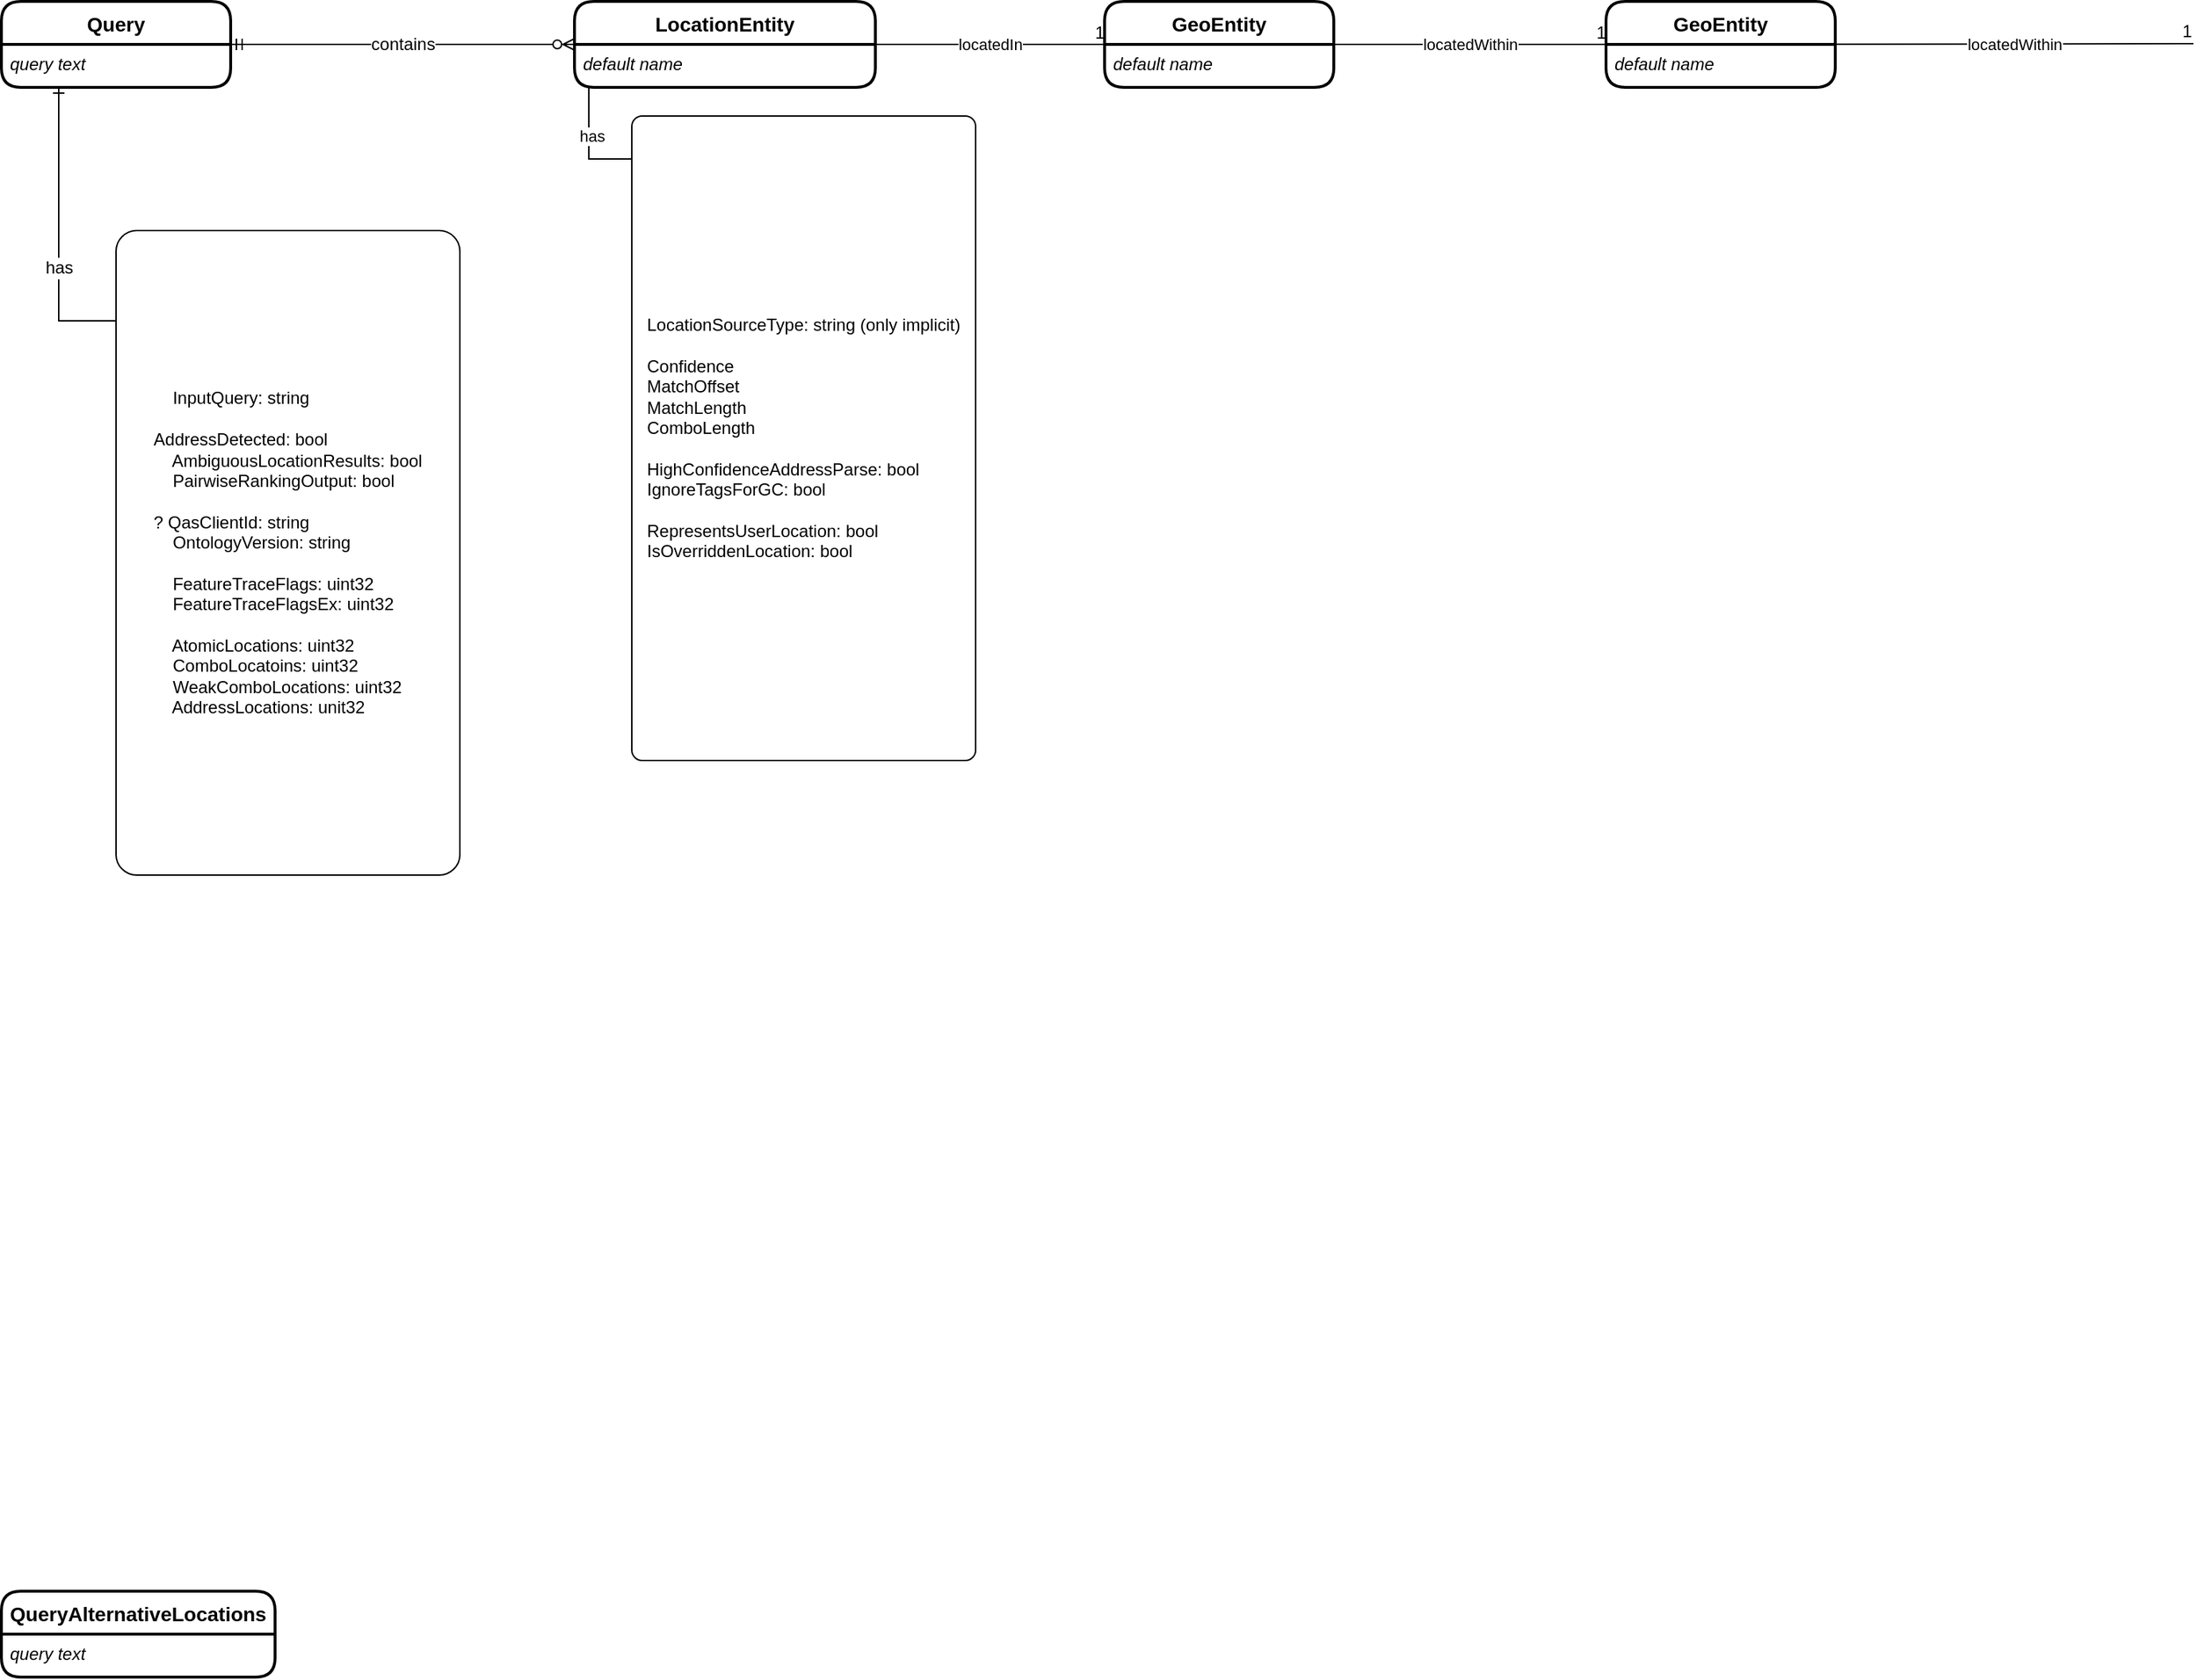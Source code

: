 <mxfile version="16.5.5" type="github">
  <diagram id="R2lEEEUBdFMjLlhIrx00" name="Page-1">
    <mxGraphModel dx="1422" dy="794" grid="1" gridSize="10" guides="1" tooltips="1" connect="1" arrows="1" fold="1" page="1" pageScale="1" pageWidth="850" pageHeight="1100" math="0" shadow="0" extFonts="Permanent Marker^https://fonts.googleapis.com/css?family=Permanent+Marker">
      <root>
        <mxCell id="0" />
        <mxCell id="1" parent="0" />
        <mxCell id="Tg9toBIDy_47bG0WhnQ1-31" value="Query" style="swimlane;childLayout=stackLayout;horizontal=1;startSize=30;horizontalStack=0;rounded=1;fontSize=14;fontStyle=1;strokeWidth=2;resizeParent=0;resizeLast=1;shadow=0;dashed=0;align=center;" vertex="1" parent="1">
          <mxGeometry x="40" y="40" width="160" height="60" as="geometry" />
        </mxCell>
        <mxCell id="Tg9toBIDy_47bG0WhnQ1-32" value="query text" style="align=left;strokeColor=none;fillColor=none;spacingLeft=4;fontSize=12;verticalAlign=top;resizable=0;rotatable=0;part=1;fontStyle=2" vertex="1" parent="Tg9toBIDy_47bG0WhnQ1-31">
          <mxGeometry y="30" width="160" height="30" as="geometry" />
        </mxCell>
        <mxCell id="Tg9toBIDy_47bG0WhnQ1-35" value="QueryAlternativeLocations" style="swimlane;childLayout=stackLayout;horizontal=1;startSize=30;horizontalStack=0;rounded=1;fontSize=14;fontStyle=1;strokeWidth=2;resizeParent=0;resizeLast=1;shadow=0;dashed=0;align=center;" vertex="1" parent="1">
          <mxGeometry x="40" y="1150" width="191" height="60" as="geometry" />
        </mxCell>
        <mxCell id="Tg9toBIDy_47bG0WhnQ1-36" value="query text" style="align=left;strokeColor=none;fillColor=none;spacingLeft=4;fontSize=12;verticalAlign=top;resizable=0;rotatable=0;part=1;fontStyle=2" vertex="1" parent="Tg9toBIDy_47bG0WhnQ1-35">
          <mxGeometry y="30" width="191" height="30" as="geometry" />
        </mxCell>
        <mxCell id="Tg9toBIDy_47bG0WhnQ1-38" value="&lt;div style=&quot;text-align: left&quot;&gt;&lt;span&gt;&amp;nbsp; &amp;nbsp; InputQuery: string&lt;/span&gt;&lt;/div&gt;&lt;div style=&quot;text-align: left&quot;&gt;&lt;span&gt;&lt;br&gt;&lt;/span&gt;&lt;/div&gt;&lt;div style=&quot;text-align: left&quot;&gt;&lt;span&gt;AddressDetected: bool&lt;/span&gt;&lt;/div&gt;&lt;div style=&quot;text-align: left&quot;&gt;&lt;span&gt;&amp;nbsp; &amp;nbsp; AmbiguousLocationResults: bool&lt;/span&gt;&lt;/div&gt;&lt;div style=&quot;text-align: left&quot;&gt;&lt;span&gt;&amp;nbsp; &amp;nbsp; PairwiseRankingOutput: bool&lt;/span&gt;&lt;/div&gt;&lt;div style=&quot;text-align: left&quot;&gt;&lt;span&gt;&lt;br&gt;&lt;/span&gt;&lt;/div&gt;&lt;div style=&quot;text-align: left&quot;&gt;&lt;span&gt;? QasClientId: string&lt;/span&gt;&lt;/div&gt;&lt;div style=&quot;text-align: left&quot;&gt;&lt;span&gt;&amp;nbsp; &amp;nbsp; OntologyVersion: string&lt;br&gt;&lt;/span&gt;&lt;/div&gt;&lt;div style=&quot;text-align: left&quot;&gt;&lt;span&gt;&lt;br&gt;&lt;/span&gt;&lt;/div&gt;&lt;div style=&quot;text-align: left&quot;&gt;&lt;span&gt;&amp;nbsp; &amp;nbsp; FeatureTraceFlags: uint32&lt;/span&gt;&lt;/div&gt;&lt;div style=&quot;text-align: left&quot;&gt;&lt;span&gt;&amp;nbsp; &amp;nbsp; FeatureTraceFlagsEx: uint32&lt;/span&gt;&lt;/div&gt;&lt;div style=&quot;text-align: left&quot;&gt;&lt;span&gt;&lt;br&gt;&lt;/span&gt;&lt;/div&gt;&lt;div style=&quot;text-align: left&quot;&gt;&lt;span&gt;&amp;nbsp; &amp;nbsp; AtomicLocations: uint32&lt;/span&gt;&lt;/div&gt;&lt;div style=&quot;text-align: left&quot;&gt;&lt;span&gt;&amp;nbsp; &amp;nbsp; ComboLocatoins: uint32&lt;/span&gt;&lt;/div&gt;&lt;div style=&quot;text-align: left&quot;&gt;&lt;span&gt;&amp;nbsp; &amp;nbsp; WeakComboLocations: uint32&lt;/span&gt;&lt;/div&gt;&lt;div style=&quot;text-align: left&quot;&gt;&lt;span&gt;&amp;nbsp; &amp;nbsp; AddressLocations: unit32&lt;/span&gt;&lt;/div&gt;" style="rounded=1;arcSize=6;whiteSpace=wrap;html=1;align=center;" vertex="1" parent="1">
          <mxGeometry x="120" y="200" width="240" height="450" as="geometry" />
        </mxCell>
        <mxCell id="Tg9toBIDy_47bG0WhnQ1-42" value="has" style="edgeStyle=orthogonalEdgeStyle;fontSize=12;html=1;endArrow=ERone;endFill=1;rounded=0;entryX=0.25;entryY=1;entryDx=0;entryDy=0;exitX=0;exitY=0.25;exitDx=0;exitDy=0;" edge="1" parent="1" source="Tg9toBIDy_47bG0WhnQ1-38" target="Tg9toBIDy_47bG0WhnQ1-32">
          <mxGeometry width="100" height="100" relative="1" as="geometry">
            <mxPoint x="100" y="580" as="sourcePoint" />
            <mxPoint x="70" y="140" as="targetPoint" />
            <Array as="points">
              <mxPoint x="80" y="263" />
            </Array>
          </mxGeometry>
        </mxCell>
        <mxCell id="Tg9toBIDy_47bG0WhnQ1-46" value="contains" style="edgeStyle=entityRelationEdgeStyle;fontSize=12;html=1;endArrow=ERzeroToMany;startArrow=ERmandOne;rounded=0;" edge="1" parent="1" source="Tg9toBIDy_47bG0WhnQ1-31" target="Tg9toBIDy_47bG0WhnQ1-66">
          <mxGeometry width="100" height="100" relative="1" as="geometry">
            <mxPoint x="350" y="470" as="sourcePoint" />
            <mxPoint x="440" y="70" as="targetPoint" />
          </mxGeometry>
        </mxCell>
        <mxCell id="Tg9toBIDy_47bG0WhnQ1-48" value="&lt;div style=&quot;text-align: left&quot;&gt;LocationSourceType: string (only implicit)&lt;/div&gt;&lt;div style=&quot;text-align: left&quot;&gt;&lt;br&gt;&lt;/div&gt;&lt;div style=&quot;text-align: left&quot;&gt;&lt;div&gt;Confidence&lt;/div&gt;&lt;div&gt;MatchOffset&lt;/div&gt;&lt;div&gt;MatchLength&lt;/div&gt;&lt;div&gt;ComboLength&lt;/div&gt;&lt;div&gt;&lt;br&gt;&lt;/div&gt;&lt;div&gt;&lt;div&gt;HighConfidenceAddressParse: bool&lt;br&gt;&lt;/div&gt;&lt;div&gt;IgnoreTagsForGC: bool&lt;/div&gt;&lt;/div&gt;&lt;div&gt;&lt;br&gt;&lt;/div&gt;&lt;div&gt;&lt;div&gt;RepresentsUserLocation: bool&lt;/div&gt;&lt;div&gt;IsOverriddenLocation: bool&lt;/div&gt;&lt;/div&gt;&lt;/div&gt;" style="rounded=1;arcSize=3;whiteSpace=wrap;html=1;align=center;" vertex="1" parent="1">
          <mxGeometry x="480" y="120" width="240" height="450" as="geometry" />
        </mxCell>
        <mxCell id="Tg9toBIDy_47bG0WhnQ1-53" value="locatedIn" style="endArrow=none;html=1;rounded=0;" edge="1" parent="1" source="Tg9toBIDy_47bG0WhnQ1-66" target="Tg9toBIDy_47bG0WhnQ1-62">
          <mxGeometry relative="1" as="geometry">
            <mxPoint x="680" y="70" as="sourcePoint" />
            <mxPoint x="850" y="90" as="targetPoint" />
          </mxGeometry>
        </mxCell>
        <mxCell id="Tg9toBIDy_47bG0WhnQ1-54" value="1" style="resizable=0;html=1;align=right;verticalAlign=bottom;" connectable="0" vertex="1" parent="Tg9toBIDy_47bG0WhnQ1-53">
          <mxGeometry x="1" relative="1" as="geometry" />
        </mxCell>
        <mxCell id="Tg9toBIDy_47bG0WhnQ1-56" value="locatedWithin" style="endArrow=none;html=1;rounded=0;" edge="1" parent="1" source="Tg9toBIDy_47bG0WhnQ1-62" target="Tg9toBIDy_47bG0WhnQ1-64">
          <mxGeometry relative="1" as="geometry">
            <mxPoint x="690" y="80" as="sourcePoint" />
            <mxPoint x="820" y="80" as="targetPoint" />
          </mxGeometry>
        </mxCell>
        <mxCell id="Tg9toBIDy_47bG0WhnQ1-57" value="1" style="resizable=0;html=1;align=right;verticalAlign=bottom;" connectable="0" vertex="1" parent="Tg9toBIDy_47bG0WhnQ1-56">
          <mxGeometry x="1" relative="1" as="geometry" />
        </mxCell>
        <mxCell id="Tg9toBIDy_47bG0WhnQ1-58" value="locatedWithin" style="endArrow=none;html=1;rounded=0;entryX=0;entryY=0.5;entryDx=0;entryDy=0;" edge="1" parent="1" source="Tg9toBIDy_47bG0WhnQ1-64">
          <mxGeometry relative="1" as="geometry">
            <mxPoint x="1430" y="69.5" as="sourcePoint" />
            <mxPoint x="1570" y="69.5" as="targetPoint" />
          </mxGeometry>
        </mxCell>
        <mxCell id="Tg9toBIDy_47bG0WhnQ1-59" value="1" style="resizable=0;html=1;align=right;verticalAlign=bottom;" connectable="0" vertex="1" parent="Tg9toBIDy_47bG0WhnQ1-58">
          <mxGeometry x="1" relative="1" as="geometry" />
        </mxCell>
        <mxCell id="Tg9toBIDy_47bG0WhnQ1-60" value="" style="endArrow=none;html=1;rounded=0;edgeStyle=elbowEdgeStyle;" edge="1" parent="1" source="Tg9toBIDy_47bG0WhnQ1-67" target="Tg9toBIDy_47bG0WhnQ1-48">
          <mxGeometry relative="1" as="geometry">
            <mxPoint x="450" y="85" as="sourcePoint" />
            <mxPoint x="430" y="330" as="targetPoint" />
            <Array as="points">
              <mxPoint x="450" y="150" />
            </Array>
          </mxGeometry>
        </mxCell>
        <mxCell id="Tg9toBIDy_47bG0WhnQ1-61" value="has" style="edgeLabel;html=1;align=center;verticalAlign=middle;resizable=0;points=[];" vertex="1" connectable="0" parent="Tg9toBIDy_47bG0WhnQ1-60">
          <mxGeometry x="-0.158" y="2" relative="1" as="geometry">
            <mxPoint as="offset" />
          </mxGeometry>
        </mxCell>
        <mxCell id="Tg9toBIDy_47bG0WhnQ1-62" value="GeoEntity" style="swimlane;childLayout=stackLayout;horizontal=1;startSize=30;horizontalStack=0;rounded=1;fontSize=14;fontStyle=1;strokeWidth=2;resizeParent=0;resizeLast=1;shadow=0;dashed=0;align=center;" vertex="1" parent="1">
          <mxGeometry x="810" y="40" width="160" height="60" as="geometry" />
        </mxCell>
        <mxCell id="Tg9toBIDy_47bG0WhnQ1-63" value="default name" style="align=left;strokeColor=none;fillColor=none;spacingLeft=4;fontSize=12;verticalAlign=top;resizable=0;rotatable=0;part=1;fontStyle=2" vertex="1" parent="Tg9toBIDy_47bG0WhnQ1-62">
          <mxGeometry y="30" width="160" height="30" as="geometry" />
        </mxCell>
        <mxCell id="Tg9toBIDy_47bG0WhnQ1-64" value="GeoEntity" style="swimlane;childLayout=stackLayout;horizontal=1;startSize=30;horizontalStack=0;rounded=1;fontSize=14;fontStyle=1;strokeWidth=2;resizeParent=0;resizeLast=1;shadow=0;dashed=0;align=center;" vertex="1" parent="1">
          <mxGeometry x="1160" y="40" width="160" height="60" as="geometry" />
        </mxCell>
        <mxCell id="Tg9toBIDy_47bG0WhnQ1-65" value="default name" style="align=left;strokeColor=none;fillColor=none;spacingLeft=4;fontSize=12;verticalAlign=top;resizable=0;rotatable=0;part=1;fontStyle=2" vertex="1" parent="Tg9toBIDy_47bG0WhnQ1-64">
          <mxGeometry y="30" width="160" height="30" as="geometry" />
        </mxCell>
        <mxCell id="Tg9toBIDy_47bG0WhnQ1-66" value="LocationEntity" style="swimlane;childLayout=stackLayout;horizontal=1;startSize=30;horizontalStack=0;rounded=1;fontSize=14;fontStyle=1;strokeWidth=2;resizeParent=0;resizeLast=1;shadow=0;dashed=0;align=center;" vertex="1" parent="1">
          <mxGeometry x="440" y="40" width="210" height="60" as="geometry" />
        </mxCell>
        <mxCell id="Tg9toBIDy_47bG0WhnQ1-67" value="default name" style="align=left;strokeColor=none;fillColor=none;spacingLeft=4;fontSize=12;verticalAlign=top;resizable=0;rotatable=0;part=1;fontStyle=2" vertex="1" parent="Tg9toBIDy_47bG0WhnQ1-66">
          <mxGeometry y="30" width="210" height="30" as="geometry" />
        </mxCell>
      </root>
    </mxGraphModel>
  </diagram>
</mxfile>

